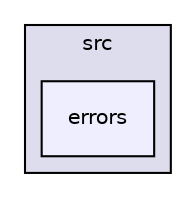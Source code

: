digraph "src/errors" {
  compound=true
  node [ fontsize="10", fontname="Helvetica"];
  edge [ labelfontsize="10", labelfontname="Helvetica"];
  subgraph clusterdir_68267d1309a1af8e8297ef4c3efbcdba {
    graph [ bgcolor="#ddddee", pencolor="black", label="src" fontname="Helvetica", fontsize="10", URL="dir_68267d1309a1af8e8297ef4c3efbcdba.html"]
  dir_e35f84834a5a87e6c96f50fa87172572 [shape=box, label="errors", style="filled", fillcolor="#eeeeff", pencolor="black", URL="dir_e35f84834a5a87e6c96f50fa87172572.html"];
  }
}
